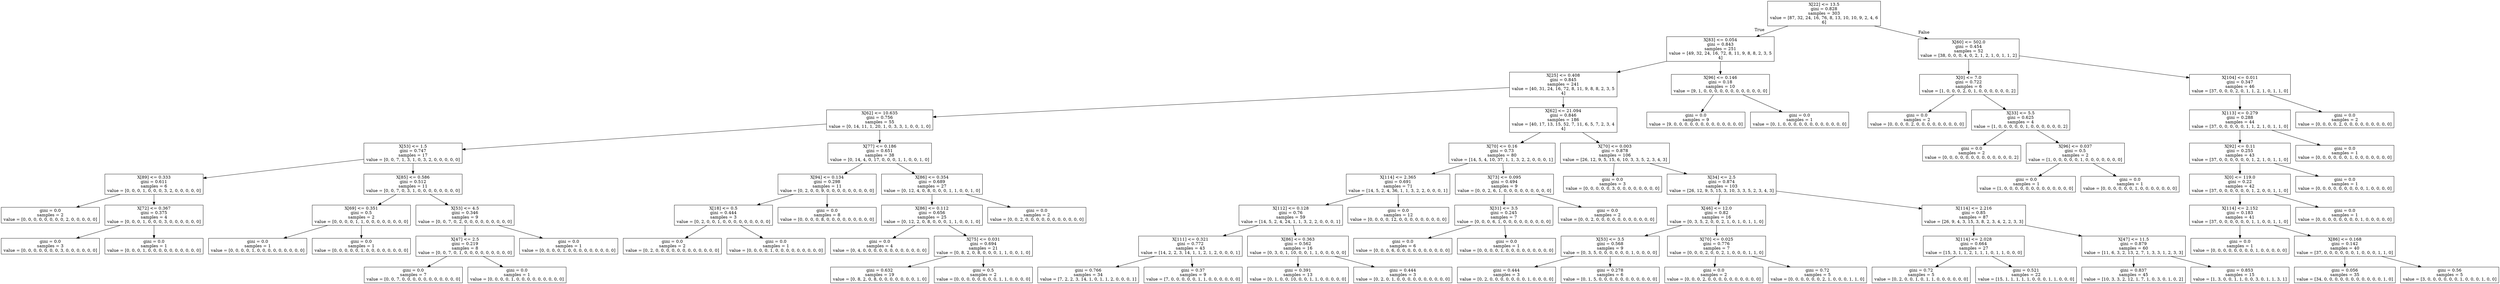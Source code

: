 digraph Tree {
node [shape=box] ;
0 [label="X[22] <= 13.5\ngini = 0.828\nsamples = 303\nvalue = [87, 32, 24, 16, 76, 8, 13, 10, 10, 9, 2, 4, 6\n6]"] ;
1 [label="X[83] <= 0.054\ngini = 0.843\nsamples = 251\nvalue = [49, 32, 24, 16, 72, 8, 11, 9, 8, 8, 2, 3, 5\n4]"] ;
0 -> 1 [labeldistance=2.5, labelangle=45, headlabel="True"] ;
2 [label="X[25] <= 0.408\ngini = 0.845\nsamples = 241\nvalue = [40, 31, 24, 16, 72, 8, 11, 9, 8, 8, 2, 3, 5\n4]"] ;
1 -> 2 ;
3 [label="X[62] <= 10.635\ngini = 0.756\nsamples = 55\nvalue = [0, 14, 11, 1, 20, 1, 0, 3, 3, 1, 0, 0, 1, 0]"] ;
2 -> 3 ;
4 [label="X[53] <= 1.5\ngini = 0.747\nsamples = 17\nvalue = [0, 0, 7, 1, 3, 1, 0, 3, 2, 0, 0, 0, 0, 0]"] ;
3 -> 4 ;
5 [label="X[89] <= 0.333\ngini = 0.611\nsamples = 6\nvalue = [0, 0, 0, 1, 0, 0, 0, 3, 2, 0, 0, 0, 0, 0]"] ;
4 -> 5 ;
6 [label="gini = 0.0\nsamples = 2\nvalue = [0, 0, 0, 0, 0, 0, 0, 0, 2, 0, 0, 0, 0, 0]"] ;
5 -> 6 ;
7 [label="X[72] <= 0.367\ngini = 0.375\nsamples = 4\nvalue = [0, 0, 0, 1, 0, 0, 0, 3, 0, 0, 0, 0, 0, 0]"] ;
5 -> 7 ;
8 [label="gini = 0.0\nsamples = 3\nvalue = [0, 0, 0, 0, 0, 0, 0, 3, 0, 0, 0, 0, 0, 0]"] ;
7 -> 8 ;
9 [label="gini = 0.0\nsamples = 1\nvalue = [0, 0, 0, 1, 0, 0, 0, 0, 0, 0, 0, 0, 0, 0]"] ;
7 -> 9 ;
10 [label="X[85] <= 0.586\ngini = 0.512\nsamples = 11\nvalue = [0, 0, 7, 0, 3, 1, 0, 0, 0, 0, 0, 0, 0, 0]"] ;
4 -> 10 ;
11 [label="X[69] <= 0.351\ngini = 0.5\nsamples = 2\nvalue = [0, 0, 0, 0, 1, 1, 0, 0, 0, 0, 0, 0, 0, 0]"] ;
10 -> 11 ;
12 [label="gini = 0.0\nsamples = 1\nvalue = [0, 0, 0, 0, 1, 0, 0, 0, 0, 0, 0, 0, 0, 0]"] ;
11 -> 12 ;
13 [label="gini = 0.0\nsamples = 1\nvalue = [0, 0, 0, 0, 0, 1, 0, 0, 0, 0, 0, 0, 0, 0]"] ;
11 -> 13 ;
14 [label="X[53] <= 4.5\ngini = 0.346\nsamples = 9\nvalue = [0, 0, 7, 0, 2, 0, 0, 0, 0, 0, 0, 0, 0, 0]"] ;
10 -> 14 ;
15 [label="X[47] <= 2.5\ngini = 0.219\nsamples = 8\nvalue = [0, 0, 7, 0, 1, 0, 0, 0, 0, 0, 0, 0, 0, 0]"] ;
14 -> 15 ;
16 [label="gini = 0.0\nsamples = 7\nvalue = [0, 0, 7, 0, 0, 0, 0, 0, 0, 0, 0, 0, 0, 0]"] ;
15 -> 16 ;
17 [label="gini = 0.0\nsamples = 1\nvalue = [0, 0, 0, 0, 1, 0, 0, 0, 0, 0, 0, 0, 0, 0]"] ;
15 -> 17 ;
18 [label="gini = 0.0\nsamples = 1\nvalue = [0, 0, 0, 0, 1, 0, 0, 0, 0, 0, 0, 0, 0, 0]"] ;
14 -> 18 ;
19 [label="X[77] <= 0.186\ngini = 0.651\nsamples = 38\nvalue = [0, 14, 4, 0, 17, 0, 0, 0, 1, 1, 0, 0, 1, 0]"] ;
3 -> 19 ;
20 [label="X[94] <= 0.134\ngini = 0.298\nsamples = 11\nvalue = [0, 2, 0, 0, 9, 0, 0, 0, 0, 0, 0, 0, 0, 0]"] ;
19 -> 20 ;
21 [label="X[18] <= 0.5\ngini = 0.444\nsamples = 3\nvalue = [0, 2, 0, 0, 1, 0, 0, 0, 0, 0, 0, 0, 0, 0]"] ;
20 -> 21 ;
22 [label="gini = 0.0\nsamples = 2\nvalue = [0, 2, 0, 0, 0, 0, 0, 0, 0, 0, 0, 0, 0, 0]"] ;
21 -> 22 ;
23 [label="gini = 0.0\nsamples = 1\nvalue = [0, 0, 0, 0, 1, 0, 0, 0, 0, 0, 0, 0, 0, 0]"] ;
21 -> 23 ;
24 [label="gini = 0.0\nsamples = 8\nvalue = [0, 0, 0, 0, 8, 0, 0, 0, 0, 0, 0, 0, 0, 0]"] ;
20 -> 24 ;
25 [label="X[86] <= 0.354\ngini = 0.689\nsamples = 27\nvalue = [0, 12, 4, 0, 8, 0, 0, 0, 1, 1, 0, 0, 1, 0]"] ;
19 -> 25 ;
26 [label="X[86] <= 0.112\ngini = 0.656\nsamples = 25\nvalue = [0, 12, 2, 0, 8, 0, 0, 0, 1, 1, 0, 0, 1, 0]"] ;
25 -> 26 ;
27 [label="gini = 0.0\nsamples = 4\nvalue = [0, 4, 0, 0, 0, 0, 0, 0, 0, 0, 0, 0, 0, 0]"] ;
26 -> 27 ;
28 [label="X[75] <= 0.031\ngini = 0.694\nsamples = 21\nvalue = [0, 8, 2, 0, 8, 0, 0, 0, 1, 1, 0, 0, 1, 0]"] ;
26 -> 28 ;
29 [label="gini = 0.632\nsamples = 19\nvalue = [0, 8, 2, 0, 8, 0, 0, 0, 0, 0, 0, 0, 1, 0]"] ;
28 -> 29 ;
30 [label="gini = 0.5\nsamples = 2\nvalue = [0, 0, 0, 0, 0, 0, 0, 0, 1, 1, 0, 0, 0, 0]"] ;
28 -> 30 ;
31 [label="gini = 0.0\nsamples = 2\nvalue = [0, 0, 2, 0, 0, 0, 0, 0, 0, 0, 0, 0, 0, 0]"] ;
25 -> 31 ;
32 [label="X[62] <= 21.094\ngini = 0.846\nsamples = 186\nvalue = [40, 17, 13, 15, 52, 7, 11, 6, 5, 7, 2, 3, 4\n4]"] ;
2 -> 32 ;
33 [label="X[70] <= 0.16\ngini = 0.73\nsamples = 80\nvalue = [14, 5, 4, 10, 37, 1, 1, 3, 2, 2, 0, 0, 0, 1]"] ;
32 -> 33 ;
34 [label="X[114] <= 2.365\ngini = 0.691\nsamples = 71\nvalue = [14, 5, 2, 4, 36, 1, 1, 3, 2, 2, 0, 0, 0, 1]"] ;
33 -> 34 ;
35 [label="X[112] <= 0.128\ngini = 0.76\nsamples = 59\nvalue = [14, 5, 2, 4, 24, 1, 1, 3, 2, 2, 0, 0, 0, 1]"] ;
34 -> 35 ;
36 [label="X[111] <= 0.321\ngini = 0.772\nsamples = 43\nvalue = [14, 2, 2, 3, 14, 1, 1, 2, 1, 2, 0, 0, 0, 1]"] ;
35 -> 36 ;
37 [label="gini = 0.766\nsamples = 34\nvalue = [7, 2, 2, 3, 14, 1, 0, 1, 1, 2, 0, 0, 0, 1]"] ;
36 -> 37 ;
38 [label="gini = 0.37\nsamples = 9\nvalue = [7, 0, 0, 0, 0, 0, 1, 1, 0, 0, 0, 0, 0, 0]"] ;
36 -> 38 ;
39 [label="X[86] <= 0.363\ngini = 0.562\nsamples = 16\nvalue = [0, 3, 0, 1, 10, 0, 0, 1, 1, 0, 0, 0, 0, 0]"] ;
35 -> 39 ;
40 [label="gini = 0.391\nsamples = 13\nvalue = [0, 1, 0, 0, 10, 0, 0, 1, 1, 0, 0, 0, 0, 0]"] ;
39 -> 40 ;
41 [label="gini = 0.444\nsamples = 3\nvalue = [0, 2, 0, 1, 0, 0, 0, 0, 0, 0, 0, 0, 0, 0]"] ;
39 -> 41 ;
42 [label="gini = 0.0\nsamples = 12\nvalue = [0, 0, 0, 0, 12, 0, 0, 0, 0, 0, 0, 0, 0, 0]"] ;
34 -> 42 ;
43 [label="X[73] <= 0.095\ngini = 0.494\nsamples = 9\nvalue = [0, 0, 2, 6, 1, 0, 0, 0, 0, 0, 0, 0, 0, 0]"] ;
33 -> 43 ;
44 [label="X[31] <= 3.5\ngini = 0.245\nsamples = 7\nvalue = [0, 0, 0, 6, 1, 0, 0, 0, 0, 0, 0, 0, 0, 0]"] ;
43 -> 44 ;
45 [label="gini = 0.0\nsamples = 6\nvalue = [0, 0, 0, 6, 0, 0, 0, 0, 0, 0, 0, 0, 0, 0]"] ;
44 -> 45 ;
46 [label="gini = 0.0\nsamples = 1\nvalue = [0, 0, 0, 0, 1, 0, 0, 0, 0, 0, 0, 0, 0, 0]"] ;
44 -> 46 ;
47 [label="gini = 0.0\nsamples = 2\nvalue = [0, 0, 2, 0, 0, 0, 0, 0, 0, 0, 0, 0, 0, 0]"] ;
43 -> 47 ;
48 [label="X[70] <= 0.003\ngini = 0.878\nsamples = 106\nvalue = [26, 12, 9, 5, 15, 6, 10, 3, 3, 5, 2, 3, 4, 3]"] ;
32 -> 48 ;
49 [label="gini = 0.0\nsamples = 3\nvalue = [0, 0, 0, 0, 0, 3, 0, 0, 0, 0, 0, 0, 0, 0]"] ;
48 -> 49 ;
50 [label="X[34] <= 2.5\ngini = 0.874\nsamples = 103\nvalue = [26, 12, 9, 5, 15, 3, 10, 3, 3, 5, 2, 3, 4, 3]"] ;
48 -> 50 ;
51 [label="X[46] <= 12.0\ngini = 0.82\nsamples = 16\nvalue = [0, 3, 5, 2, 0, 0, 2, 1, 0, 1, 0, 1, 1, 0]"] ;
50 -> 51 ;
52 [label="X[53] <= 3.5\ngini = 0.568\nsamples = 9\nvalue = [0, 3, 5, 0, 0, 0, 0, 0, 0, 1, 0, 0, 0, 0]"] ;
51 -> 52 ;
53 [label="gini = 0.444\nsamples = 3\nvalue = [0, 2, 0, 0, 0, 0, 0, 0, 0, 1, 0, 0, 0, 0]"] ;
52 -> 53 ;
54 [label="gini = 0.278\nsamples = 6\nvalue = [0, 1, 5, 0, 0, 0, 0, 0, 0, 0, 0, 0, 0, 0]"] ;
52 -> 54 ;
55 [label="X[70] <= 0.025\ngini = 0.776\nsamples = 7\nvalue = [0, 0, 0, 2, 0, 0, 2, 1, 0, 0, 0, 1, 1, 0]"] ;
51 -> 55 ;
56 [label="gini = 0.0\nsamples = 2\nvalue = [0, 0, 0, 2, 0, 0, 0, 0, 0, 0, 0, 0, 0, 0]"] ;
55 -> 56 ;
57 [label="gini = 0.72\nsamples = 5\nvalue = [0, 0, 0, 0, 0, 0, 2, 1, 0, 0, 0, 1, 1, 0]"] ;
55 -> 57 ;
58 [label="X[114] <= 2.216\ngini = 0.85\nsamples = 87\nvalue = [26, 9, 4, 3, 15, 3, 8, 2, 3, 4, 2, 2, 3, 3]"] ;
50 -> 58 ;
59 [label="X[114] <= 2.028\ngini = 0.664\nsamples = 27\nvalue = [15, 3, 1, 1, 2, 1, 1, 1, 0, 1, 1, 0, 0, 0]"] ;
58 -> 59 ;
60 [label="gini = 0.72\nsamples = 5\nvalue = [0, 2, 0, 0, 1, 0, 1, 1, 0, 0, 0, 0, 0, 0]"] ;
59 -> 60 ;
61 [label="gini = 0.521\nsamples = 22\nvalue = [15, 1, 1, 1, 1, 1, 0, 0, 0, 1, 1, 0, 0, 0]"] ;
59 -> 61 ;
62 [label="X[47] <= 11.5\ngini = 0.879\nsamples = 60\nvalue = [11, 6, 3, 2, 13, 2, 7, 1, 3, 3, 1, 2, 3, 3]"] ;
58 -> 62 ;
63 [label="gini = 0.837\nsamples = 45\nvalue = [10, 3, 3, 2, 12, 1, 7, 1, 0, 3, 0, 1, 0, 2]"] ;
62 -> 63 ;
64 [label="gini = 0.853\nsamples = 15\nvalue = [1, 3, 0, 0, 1, 1, 0, 0, 3, 0, 1, 1, 3, 1]"] ;
62 -> 64 ;
65 [label="X[96] <= 0.146\ngini = 0.18\nsamples = 10\nvalue = [9, 1, 0, 0, 0, 0, 0, 0, 0, 0, 0, 0, 0, 0]"] ;
1 -> 65 ;
66 [label="gini = 0.0\nsamples = 9\nvalue = [9, 0, 0, 0, 0, 0, 0, 0, 0, 0, 0, 0, 0, 0]"] ;
65 -> 66 ;
67 [label="gini = 0.0\nsamples = 1\nvalue = [0, 1, 0, 0, 0, 0, 0, 0, 0, 0, 0, 0, 0, 0]"] ;
65 -> 67 ;
68 [label="X[60] <= 502.0\ngini = 0.454\nsamples = 52\nvalue = [38, 0, 0, 0, 4, 0, 2, 1, 2, 1, 0, 1, 1, 2]"] ;
0 -> 68 [labeldistance=2.5, labelangle=-45, headlabel="False"] ;
69 [label="X[0] <= 7.0\ngini = 0.722\nsamples = 6\nvalue = [1, 0, 0, 0, 2, 0, 1, 0, 0, 0, 0, 0, 0, 2]"] ;
68 -> 69 ;
70 [label="gini = 0.0\nsamples = 2\nvalue = [0, 0, 0, 0, 2, 0, 0, 0, 0, 0, 0, 0, 0, 0]"] ;
69 -> 70 ;
71 [label="X[33] <= 5.5\ngini = 0.625\nsamples = 4\nvalue = [1, 0, 0, 0, 0, 0, 1, 0, 0, 0, 0, 0, 0, 2]"] ;
69 -> 71 ;
72 [label="gini = 0.0\nsamples = 2\nvalue = [0, 0, 0, 0, 0, 0, 0, 0, 0, 0, 0, 0, 0, 2]"] ;
71 -> 72 ;
73 [label="X[96] <= 0.037\ngini = 0.5\nsamples = 2\nvalue = [1, 0, 0, 0, 0, 0, 1, 0, 0, 0, 0, 0, 0, 0]"] ;
71 -> 73 ;
74 [label="gini = 0.0\nsamples = 1\nvalue = [1, 0, 0, 0, 0, 0, 0, 0, 0, 0, 0, 0, 0, 0]"] ;
73 -> 74 ;
75 [label="gini = 0.0\nsamples = 1\nvalue = [0, 0, 0, 0, 0, 0, 1, 0, 0, 0, 0, 0, 0, 0]"] ;
73 -> 75 ;
76 [label="X[104] <= 0.011\ngini = 0.347\nsamples = 46\nvalue = [37, 0, 0, 0, 2, 0, 1, 1, 2, 1, 0, 1, 1, 0]"] ;
68 -> 76 ;
77 [label="X[113] <= 0.279\ngini = 0.288\nsamples = 44\nvalue = [37, 0, 0, 0, 0, 0, 1, 1, 2, 1, 0, 1, 1, 0]"] ;
76 -> 77 ;
78 [label="X[92] <= 0.11\ngini = 0.255\nsamples = 43\nvalue = [37, 0, 0, 0, 0, 0, 0, 1, 2, 1, 0, 1, 1, 0]"] ;
77 -> 78 ;
79 [label="X[0] <= 119.0\ngini = 0.22\nsamples = 42\nvalue = [37, 0, 0, 0, 0, 0, 0, 1, 2, 0, 0, 1, 1, 0]"] ;
78 -> 79 ;
80 [label="X[114] <= 2.152\ngini = 0.183\nsamples = 41\nvalue = [37, 0, 0, 0, 0, 0, 0, 1, 1, 0, 0, 1, 1, 0]"] ;
79 -> 80 ;
81 [label="gini = 0.0\nsamples = 1\nvalue = [0, 0, 0, 0, 0, 0, 0, 0, 1, 0, 0, 0, 0, 0]"] ;
80 -> 81 ;
82 [label="X[86] <= 0.168\ngini = 0.142\nsamples = 40\nvalue = [37, 0, 0, 0, 0, 0, 0, 1, 0, 0, 0, 1, 1, 0]"] ;
80 -> 82 ;
83 [label="gini = 0.056\nsamples = 35\nvalue = [34, 0, 0, 0, 0, 0, 0, 0, 0, 0, 0, 0, 1, 0]"] ;
82 -> 83 ;
84 [label="gini = 0.56\nsamples = 5\nvalue = [3, 0, 0, 0, 0, 0, 0, 1, 0, 0, 0, 1, 0, 0]"] ;
82 -> 84 ;
85 [label="gini = 0.0\nsamples = 1\nvalue = [0, 0, 0, 0, 0, 0, 0, 0, 1, 0, 0, 0, 0, 0]"] ;
79 -> 85 ;
86 [label="gini = 0.0\nsamples = 1\nvalue = [0, 0, 0, 0, 0, 0, 0, 0, 0, 1, 0, 0, 0, 0]"] ;
78 -> 86 ;
87 [label="gini = 0.0\nsamples = 1\nvalue = [0, 0, 0, 0, 0, 0, 1, 0, 0, 0, 0, 0, 0, 0]"] ;
77 -> 87 ;
88 [label="gini = 0.0\nsamples = 2\nvalue = [0, 0, 0, 0, 2, 0, 0, 0, 0, 0, 0, 0, 0, 0]"] ;
76 -> 88 ;
}
